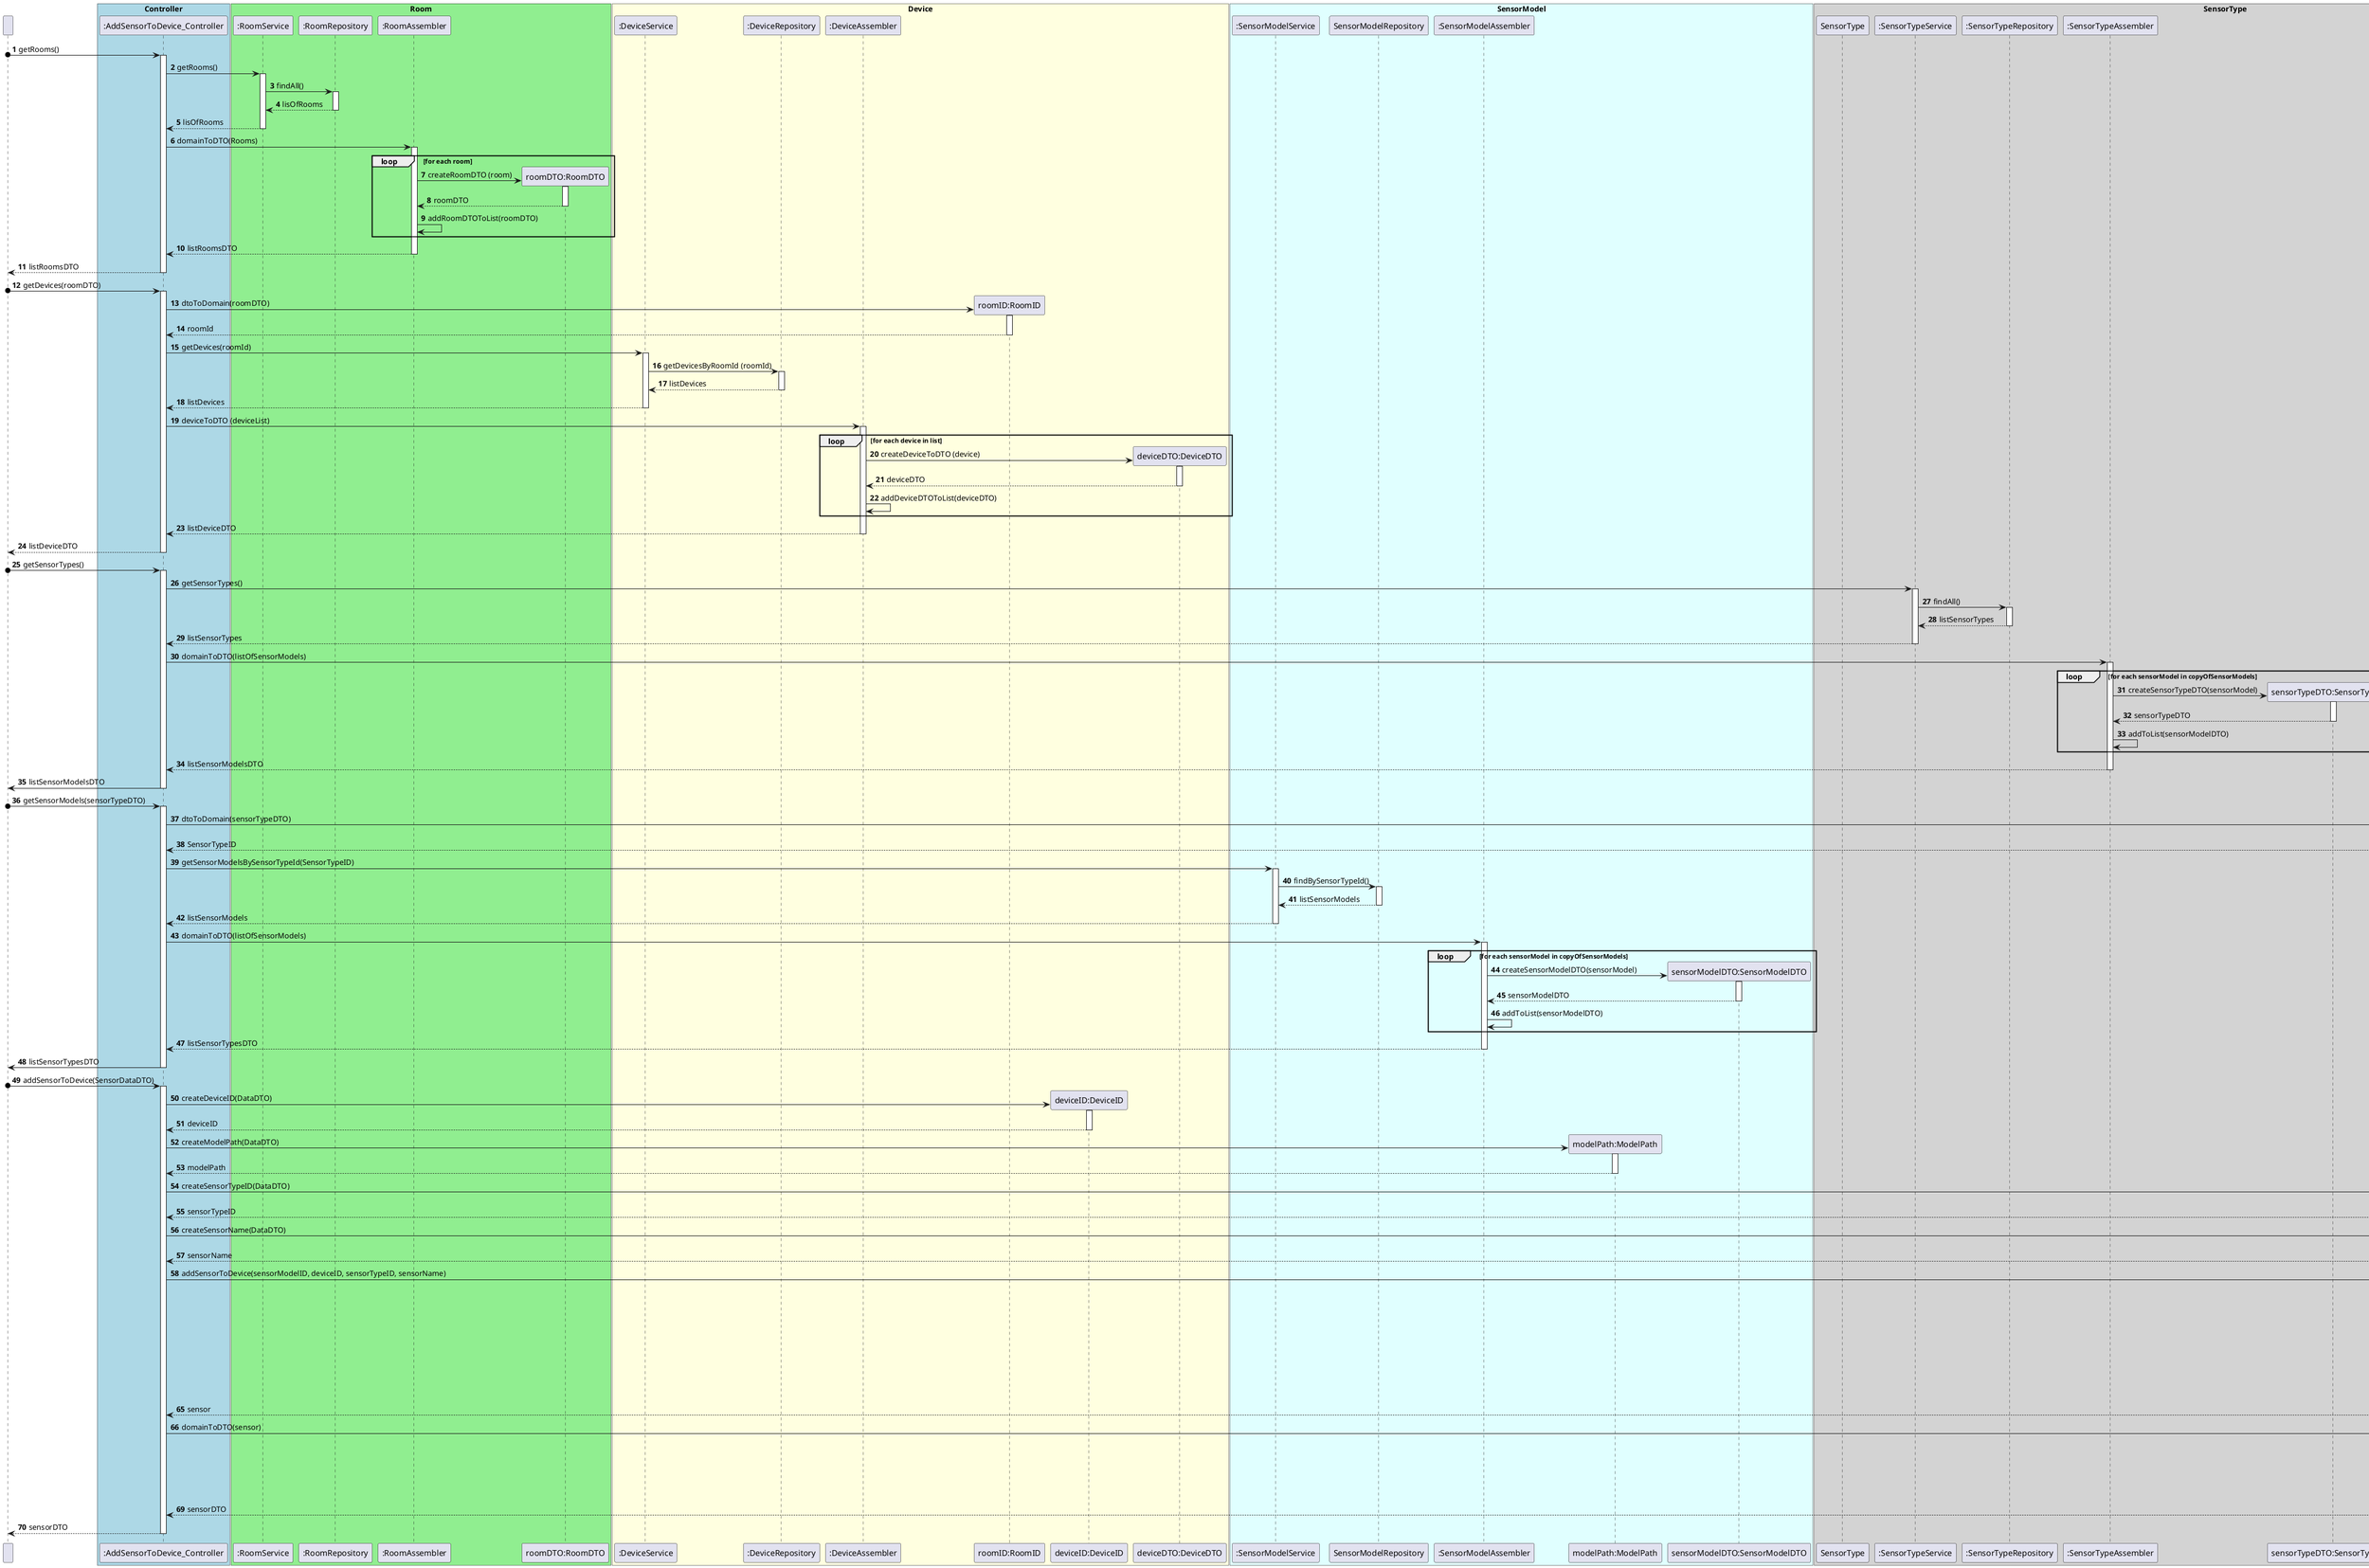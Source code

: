 @startuml
!pragma layout smetana

participant " " as User

box "Controller" #LightBlue
participant ":AddSensorToDevice_Controller" as AddSensorToDevice_Controller
end box

box "Room" #LightGreen
participant ":RoomService" as roomService

participant ":RoomRepository" as RoomRepository

participant ":RoomAssembler" as RoomAssembler

participant "roomDTO:RoomDTO" as RoomDTO
end box

box "Device" #LightYellow
participant ":DeviceService" as DeviceService

participant ":DeviceRepository" as DeviceRepository

participant ":DeviceAssembler" as DeviceAssembler

participant "roomID:RoomID" as RoomID

participant "deviceID:DeviceID" as DeviceID

participant "deviceDTO:DeviceDTO" as DeviceDTO
end box

box "SensorModel" #LightCyan
participant ":SensorModelService" as SensorModelService

participant "SensorModelRepository" as SensorModelRepository

participant ":SensorModelAssembler" as SensorModelAssembler

participant "modelPath:ModelPath" as modelPath

participant "sensorModelDTO:SensorModelDTO" as SensorModelDTO
end box


box "SensorType" #LightGray

participant "SensorType" as SensorType

participant ":SensorTypeService" as SensorTypeService

participant ":SensorTypeRepository" as SensorTypeRepository

participant ":SensorTypeAssembler" as SensorTypeAssembler

participant "sensorTypeDTO:SensorTypeDTO" as SensorTypeDTO

participant "sensorTypeID:SensorTypeID" as SensorTypeID

participant "sensorName:SensorName" as SensorName

end box

box "Sensor" #LightPink
participant ":SensorAssembler" as SensorAssembler

participant "sensorDTO:SensorDTO" as SensorDTO

participant ":SensorService" as SensorService

participant ":SensorFactory" as SensorFactory

participant "sensor:Sensor" as Sensor

participant ":SensorRepository" as SensorRepository
end box

autonumber

'----------------------------------------------------'

User o-> AddSensorToDevice_Controller: getRooms()

activate AddSensorToDevice_Controller

AddSensorToDevice_Controller -> roomService: getRooms()

activate roomService

roomService -> RoomRepository: findAll()

activate RoomRepository

RoomRepository --> roomService: lisOfRooms

deactivate RoomRepository

roomService --> AddSensorToDevice_Controller: lisOfRooms

deactivate roomService

AddSensorToDevice_Controller -> RoomAssembler: domainToDTO(Rooms)

activate RoomAssembler

loop for each room
    create RoomDTO
    RoomAssembler -> RoomDTO: createRoomDTO (room)
    activate RoomDTO
    RoomDTO --> RoomAssembler: roomDTO
    deactivate RoomDTO
    RoomAssembler -> RoomAssembler: addRoomDTOToList(roomDTO)
end

RoomAssembler --> AddSensorToDevice_Controller: listRoomsDTO

deactivate RoomAssembler

AddSensorToDevice_Controller --> User: listRoomsDTO

deactivate AddSensorToDevice_Controller

'----------------------------------------------------'

User o-> AddSensorToDevice_Controller: getDevices(roomDTO)

activate AddSensorToDevice_Controller

create RoomID
AddSensorToDevice_Controller -> RoomID : dtoToDomain(roomDTO)

activate RoomID

RoomID --> AddSensorToDevice_Controller: roomId

deactivate RoomID

AddSensorToDevice_Controller -> DeviceService: getDevices(roomId)

activate DeviceService

DeviceService -> DeviceRepository: getDevicesByRoomId (roomId)

activate DeviceRepository

DeviceRepository --> DeviceService: listDevices

deactivate DeviceRepository

DeviceService --> AddSensorToDevice_Controller: listDevices

deactivate DeviceService

AddSensorToDevice_Controller  -> DeviceAssembler: deviceToDTO (deviceList)

activate DeviceAssembler

loop for each device in list
    create DeviceDTO
    DeviceAssembler -> DeviceDTO: createDeviceToDTO (device)
    activate DeviceDTO
    DeviceDTO --> DeviceAssembler: deviceDTO
    deactivate DeviceDTO
    DeviceAssembler -> DeviceAssembler: addDeviceDTOToList(deviceDTO)
end
DeviceAssembler --> AddSensorToDevice_Controller: listDeviceDTO

deactivate DeviceAssembler

deactivate DeviceService

AddSensorToDevice_Controller --> User : listDeviceDTO

deactivate AddSensorToDevice_Controller



'----------------------------------------------------'

User o-> AddSensorToDevice_Controller: getSensorTypes()

activate AddSensorToDevice_Controller

AddSensorToDevice_Controller -> SensorTypeService: getSensorTypes()

activate SensorTypeService

SensorTypeService -> SensorTypeRepository: findAll()

activate SensorTypeRepository

SensorTypeRepository --> SensorTypeService: listSensorTypes

deactivate SensorTypeRepository

SensorTypeService --> AddSensorToDevice_Controller: listSensorTypes

deactivate SensorTypeService

AddSensorToDevice_Controller -> SensorTypeAssembler: domainToDTO(listOfSensorModels)

activate SensorTypeAssembler

loop for each sensorModel in copyOfSensorModels
create SensorTypeDTO
SensorTypeAssembler -> SensorTypeDTO: createSensorTypeDTO(sensorModel)
activate SensorTypeDTO
SensorTypeDTO --> SensorTypeAssembler: sensorTypeDTO
deactivate SensorTypeDTO
SensorTypeAssembler -> SensorTypeAssembler: addToList(sensorModelDTO)
end

SensorTypeAssembler --> AddSensorToDevice_Controller: listSensorModelsDTO

deactivate SensorTypeAssembler

AddSensorToDevice_Controller -> User: listSensorModelsDTO

deactivate AddSensorToDevice_Controller

'----------------------------------------------------'

User o-> AddSensorToDevice_Controller: getSensorModels(sensorTypeDTO)

activate AddSensorToDevice_Controller

create SensorTypeID

AddSensorToDevice_Controller -> SensorTypeID: dtoToDomain(sensorTypeDTO)


activate SensorTypeID

SensorTypeID --> AddSensorToDevice_Controller: SensorTypeID

deactivate SensorTypeID

AddSensorToDevice_Controller -> SensorModelService: getSensorModelsBySensorTypeId(SensorTypeID)

activate SensorModelService

SensorModelService -> SensorModelRepository: findBySensorTypeId()

activate SensorModelRepository

SensorModelRepository --> SensorModelService: listSensorModels

deactivate SensorModelRepository

SensorModelService --> AddSensorToDevice_Controller: listSensorModels

deactivate SensorModelService

AddSensorToDevice_Controller -> SensorModelAssembler: domainToDTO(listOfSensorModels)

activate SensorModelAssembler

loop for each sensorModel in copyOfSensorModels
create SensorModelDTO
SensorModelAssembler -> SensorModelDTO: createSensorModelDTO(sensorModel)
activate SensorModelDTO
SensorModelDTO --> SensorModelAssembler: sensorModelDTO
deactivate SensorModelDTO
SensorModelAssembler -> SensorModelAssembler: addToList(sensorModelDTO)
end

SensorModelAssembler --> AddSensorToDevice_Controller: listSensorTypesDTO

deactivate SensorModelAssembler

AddSensorToDevice_Controller -> User: listSensorTypesDTO

deactivate AddSensorToDevice_Controller

'----------------------------------------------------'

User o-> AddSensorToDevice_Controller: addSensorToDevice(SensorDataDTO)

activate AddSensorToDevice_Controller

create DeviceID

AddSensorToDevice_Controller -> DeviceID: createDeviceID(DataDTO)

activate DeviceID

DeviceID --> AddSensorToDevice_Controller: deviceID

deactivate DeviceID

create modelPath

AddSensorToDevice_Controller -> modelPath: createModelPath(DataDTO)

activate modelPath

modelPath --> AddSensorToDevice_Controller: modelPath

deactivate modelPath

create SensorTypeID

AddSensorToDevice_Controller -> SensorTypeID: createSensorTypeID(DataDTO)

activate SensorTypeID

SensorTypeID --> AddSensorToDevice_Controller: sensorTypeID

deactivate SensorTypeID

create SensorName

AddSensorToDevice_Controller -> SensorName: createSensorName(DataDTO)

activate SensorName

SensorName --> AddSensorToDevice_Controller: sensorName

deactivate SensorName

AddSensorToDevice_Controller -> SensorService: addSensorToDevice(sensorModelID, deviceID, sensorTypeID, sensorName)

activate SensorService

SensorService -> SensorFactory: addSensor(sensorModelID, deviceID, sensorTypeID, sensorName)

activate SensorFactory

create Sensor
SensorFactory --> Sensor: create(sensorModelID, deviceID, sensorTypeID, sensorName)
activate Sensor

Sensor --> SensorFactory: sensor

deactivate Sensor

SensorFactory --> SensorService: sensor

deactivate SensorFactory

SensorService --> SensorRepository: saveSensor(sensor)

activate SensorRepository

SensorRepository --> SensorService: sensor

deactivate SensorRepository

SensorService --> AddSensorToDevice_Controller: sensor

deactivate SensorService

AddSensorToDevice_Controller -> SensorAssembler: domainToDTO(sensor)

activate SensorAssembler

loop for each Sensor
create SensorDTO
SensorAssembler -> SensorDTO: createSensorDTO(sensor)
activate SensorDTO
SensorDTO --> SensorAssembler: sensorDTO
deactivate SensorDTO
end

SensorAssembler --> AddSensorToDevice_Controller : sensorDTO

deactivate SensorAssembler

AddSensorToDevice_Controller --> User: sensorDTO

deactivate AddSensorToDevice_Controller

@enduml
